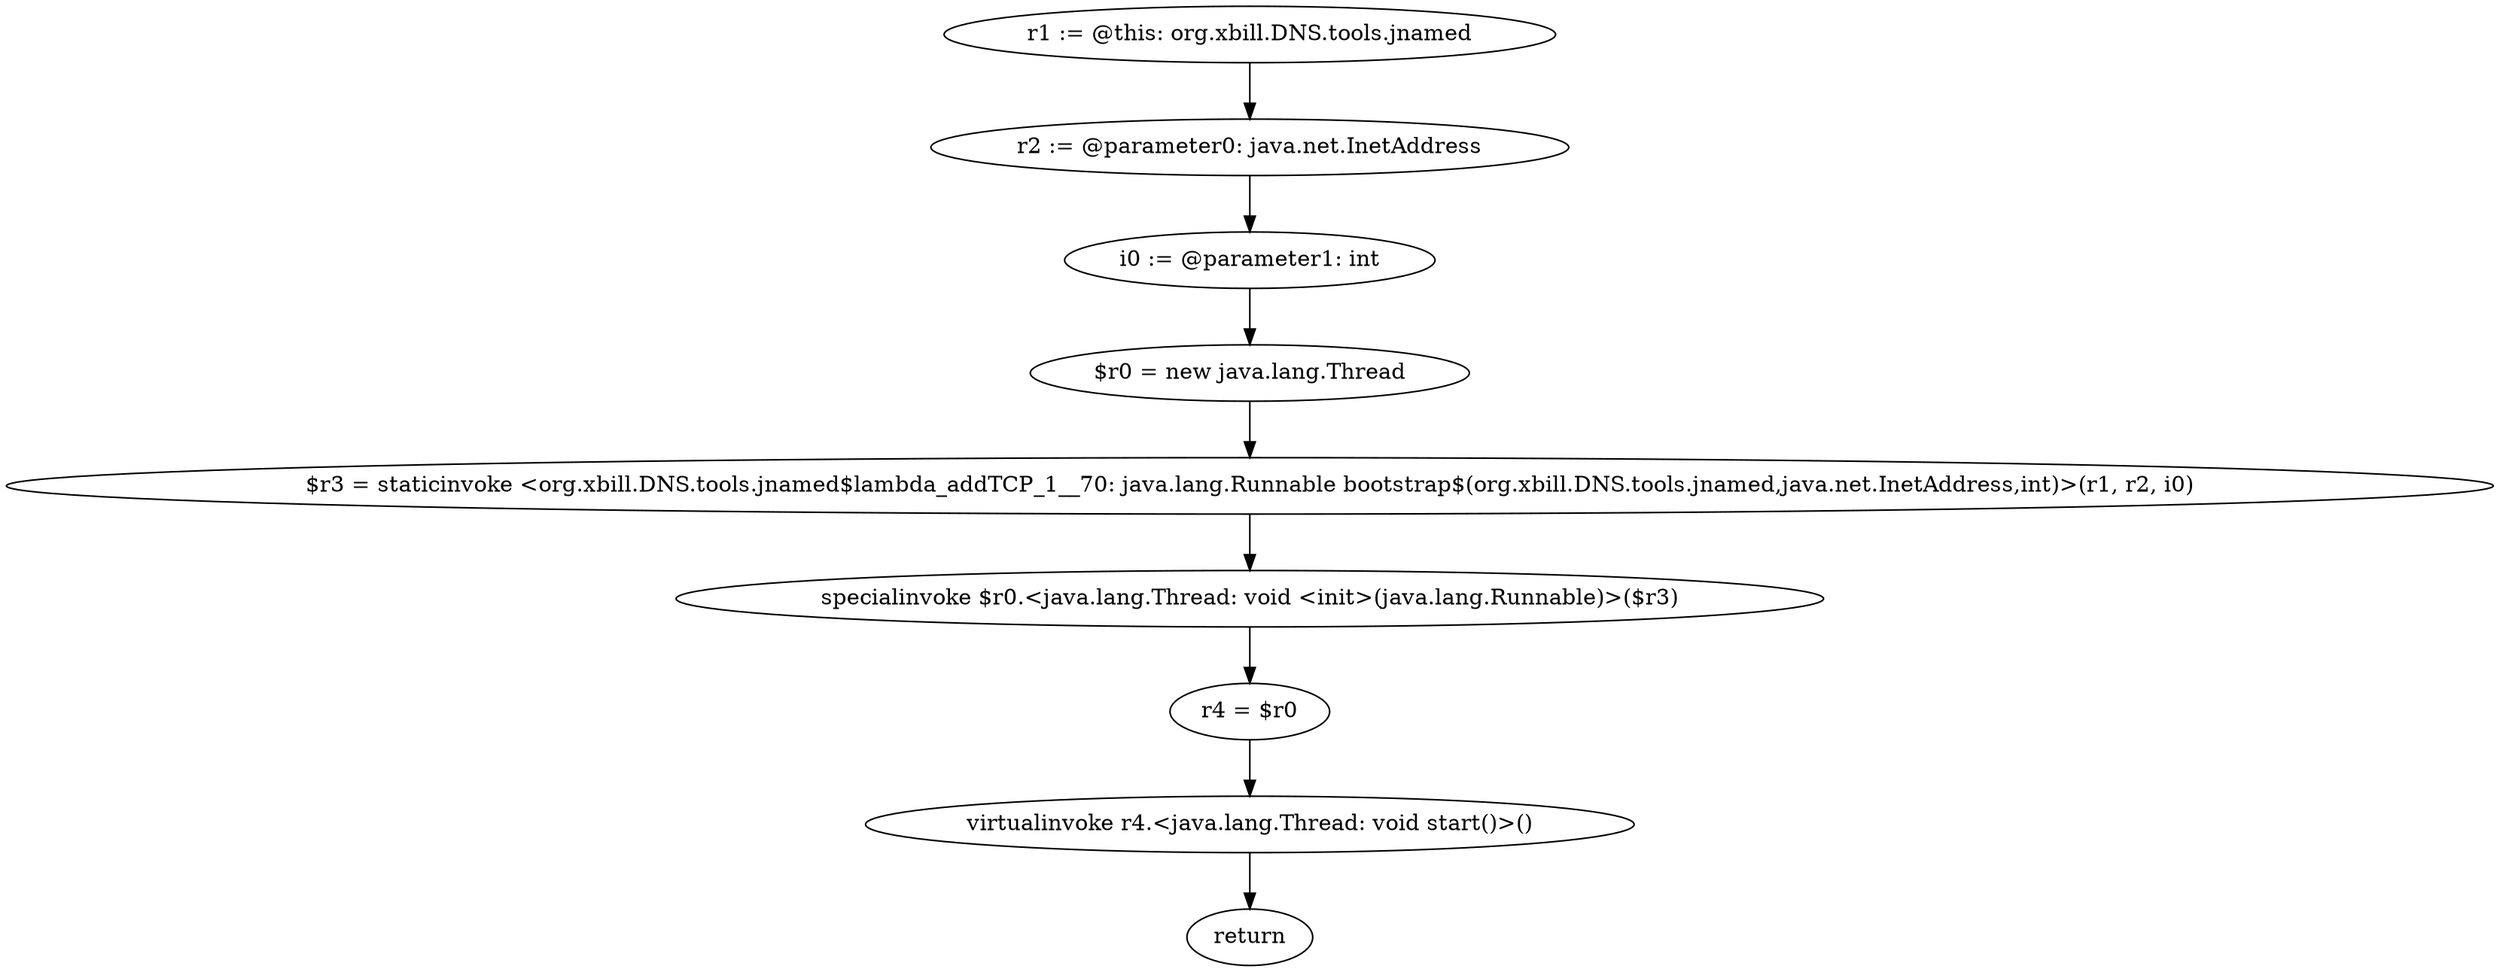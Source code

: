 digraph "unitGraph" {
    "r1 := @this: org.xbill.DNS.tools.jnamed"
    "r2 := @parameter0: java.net.InetAddress"
    "i0 := @parameter1: int"
    "$r0 = new java.lang.Thread"
    "$r3 = staticinvoke <org.xbill.DNS.tools.jnamed$lambda_addTCP_1__70: java.lang.Runnable bootstrap$(org.xbill.DNS.tools.jnamed,java.net.InetAddress,int)>(r1, r2, i0)"
    "specialinvoke $r0.<java.lang.Thread: void <init>(java.lang.Runnable)>($r3)"
    "r4 = $r0"
    "virtualinvoke r4.<java.lang.Thread: void start()>()"
    "return"
    "r1 := @this: org.xbill.DNS.tools.jnamed"->"r2 := @parameter0: java.net.InetAddress";
    "r2 := @parameter0: java.net.InetAddress"->"i0 := @parameter1: int";
    "i0 := @parameter1: int"->"$r0 = new java.lang.Thread";
    "$r0 = new java.lang.Thread"->"$r3 = staticinvoke <org.xbill.DNS.tools.jnamed$lambda_addTCP_1__70: java.lang.Runnable bootstrap$(org.xbill.DNS.tools.jnamed,java.net.InetAddress,int)>(r1, r2, i0)";
    "$r3 = staticinvoke <org.xbill.DNS.tools.jnamed$lambda_addTCP_1__70: java.lang.Runnable bootstrap$(org.xbill.DNS.tools.jnamed,java.net.InetAddress,int)>(r1, r2, i0)"->"specialinvoke $r0.<java.lang.Thread: void <init>(java.lang.Runnable)>($r3)";
    "specialinvoke $r0.<java.lang.Thread: void <init>(java.lang.Runnable)>($r3)"->"r4 = $r0";
    "r4 = $r0"->"virtualinvoke r4.<java.lang.Thread: void start()>()";
    "virtualinvoke r4.<java.lang.Thread: void start()>()"->"return";
}
